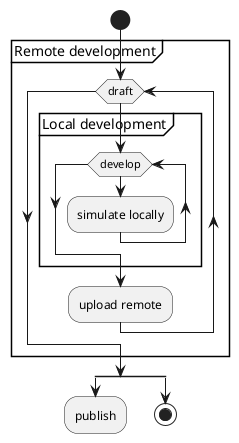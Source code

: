 @startuml "Workflow"

start

group Remote development
while (draft)
    group Local development
    while (develop)
        :simulate locally;
    endwhile
    end group

    :upload remote;
endwhile
end group

split
    :publish;
    kill
split again
    stop
end split

@enduml